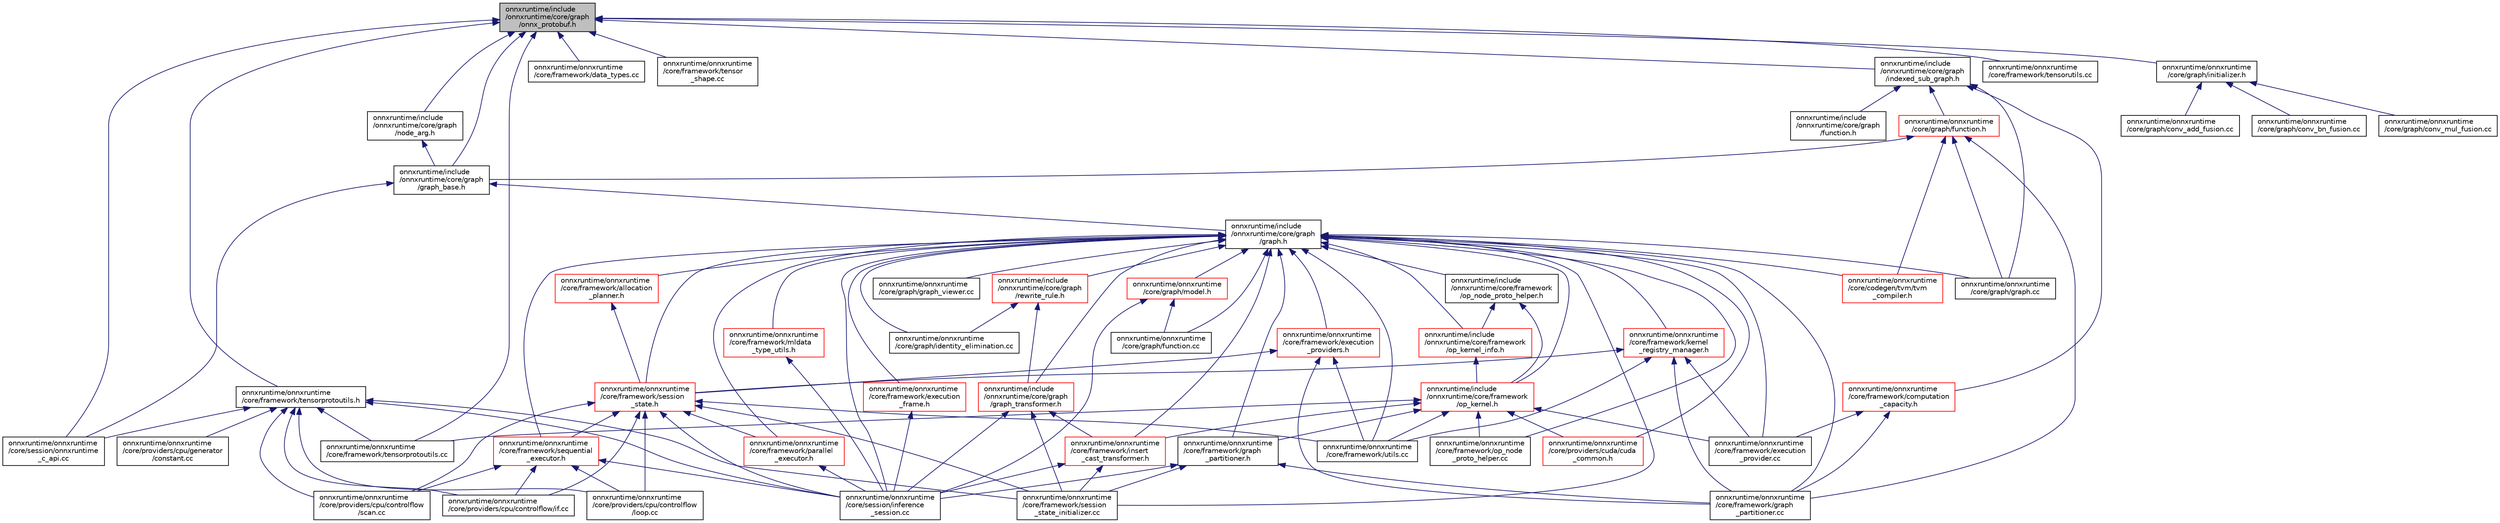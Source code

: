 digraph "onnxruntime/include/onnxruntime/core/graph/onnx_protobuf.h"
{
  edge [fontname="Helvetica",fontsize="10",labelfontname="Helvetica",labelfontsize="10"];
  node [fontname="Helvetica",fontsize="10",shape=record];
  Node3 [label="onnxruntime/include\l/onnxruntime/core/graph\l/onnx_protobuf.h",height=0.2,width=0.4,color="black", fillcolor="grey75", style="filled", fontcolor="black"];
  Node3 -> Node4 [dir="back",color="midnightblue",fontsize="10",style="solid",fontname="Helvetica"];
  Node4 [label="onnxruntime/include\l/onnxruntime/core/graph\l/graph_base.h",height=0.2,width=0.4,color="black", fillcolor="white", style="filled",URL="$graph__base_8h.html"];
  Node4 -> Node5 [dir="back",color="midnightblue",fontsize="10",style="solid",fontname="Helvetica"];
  Node5 [label="onnxruntime/include\l/onnxruntime/core/graph\l/graph.h",height=0.2,width=0.4,color="black", fillcolor="white", style="filled",URL="$graph_8h.html"];
  Node5 -> Node6 [dir="back",color="midnightblue",fontsize="10",style="solid",fontname="Helvetica"];
  Node6 [label="onnxruntime/include\l/onnxruntime/core/framework\l/op_kernel.h",height=0.2,width=0.4,color="red", fillcolor="white", style="filled",URL="$op__kernel_8h.html"];
  Node6 -> Node19 [dir="back",color="midnightblue",fontsize="10",style="solid",fontname="Helvetica"];
  Node19 [label="onnxruntime/onnxruntime\l/core/framework/execution\l_provider.cc",height=0.2,width=0.4,color="black", fillcolor="white", style="filled",URL="$execution__provider_8cc.html"];
  Node6 -> Node35 [dir="back",color="midnightblue",fontsize="10",style="solid",fontname="Helvetica"];
  Node35 [label="onnxruntime/onnxruntime\l/core/framework/graph\l_partitioner.h",height=0.2,width=0.4,color="black", fillcolor="white", style="filled",URL="$graph__partitioner_8h.html"];
  Node35 -> Node20 [dir="back",color="midnightblue",fontsize="10",style="solid",fontname="Helvetica"];
  Node20 [label="onnxruntime/onnxruntime\l/core/framework/graph\l_partitioner.cc",height=0.2,width=0.4,color="black", fillcolor="white", style="filled",URL="$graph__partitioner_8cc.html"];
  Node35 -> Node36 [dir="back",color="midnightblue",fontsize="10",style="solid",fontname="Helvetica"];
  Node36 [label="onnxruntime/onnxruntime\l/core/framework/session\l_state_initializer.cc",height=0.2,width=0.4,color="black", fillcolor="white", style="filled",URL="$session__state__initializer_8cc.html"];
  Node35 -> Node10 [dir="back",color="midnightblue",fontsize="10",style="solid",fontname="Helvetica"];
  Node10 [label="onnxruntime/onnxruntime\l/core/session/inference\l_session.cc",height=0.2,width=0.4,color="black", fillcolor="white", style="filled",URL="$inference__session_8cc.html"];
  Node6 -> Node37 [dir="back",color="midnightblue",fontsize="10",style="solid",fontname="Helvetica"];
  Node37 [label="onnxruntime/onnxruntime\l/core/framework/insert\l_cast_transformer.h",height=0.2,width=0.4,color="red", fillcolor="white", style="filled",URL="$insert__cast__transformer_8h.html"];
  Node37 -> Node36 [dir="back",color="midnightblue",fontsize="10",style="solid",fontname="Helvetica"];
  Node37 -> Node10 [dir="back",color="midnightblue",fontsize="10",style="solid",fontname="Helvetica"];
  Node6 -> Node49 [dir="back",color="midnightblue",fontsize="10",style="solid",fontname="Helvetica"];
  Node49 [label="onnxruntime/onnxruntime\l/core/framework/op_node\l_proto_helper.cc",height=0.2,width=0.4,color="black", fillcolor="white", style="filled",URL="$op__node__proto__helper_8cc.html"];
  Node6 -> Node51 [dir="back",color="midnightblue",fontsize="10",style="solid",fontname="Helvetica"];
  Node51 [label="onnxruntime/onnxruntime\l/core/framework/tensorprotoutils.cc",height=0.2,width=0.4,color="black", fillcolor="white", style="filled",URL="$tensorprotoutils_8cc.html"];
  Node6 -> Node54 [dir="back",color="midnightblue",fontsize="10",style="solid",fontname="Helvetica"];
  Node54 [label="onnxruntime/onnxruntime\l/core/framework/utils.cc",height=0.2,width=0.4,color="black", fillcolor="white", style="filled",URL="$utils_8cc.html"];
  Node6 -> Node221 [dir="back",color="midnightblue",fontsize="10",style="solid",fontname="Helvetica"];
  Node221 [label="onnxruntime/onnxruntime\l/core/providers/cuda/cuda\l_common.h",height=0.2,width=0.4,color="red", fillcolor="white", style="filled",URL="$cuda__common_8h.html"];
  Node5 -> Node270 [dir="back",color="midnightblue",fontsize="10",style="solid",fontname="Helvetica"];
  Node270 [label="onnxruntime/include\l/onnxruntime/core/framework\l/op_kernel_info.h",height=0.2,width=0.4,color="red", fillcolor="white", style="filled",URL="$op__kernel__info_8h.html"];
  Node270 -> Node6 [dir="back",color="midnightblue",fontsize="10",style="solid",fontname="Helvetica"];
  Node5 -> Node271 [dir="back",color="midnightblue",fontsize="10",style="solid",fontname="Helvetica"];
  Node271 [label="onnxruntime/include\l/onnxruntime/core/framework\l/op_node_proto_helper.h",height=0.2,width=0.4,color="black", fillcolor="white", style="filled",URL="$op__node__proto__helper_8h.html"];
  Node271 -> Node6 [dir="back",color="midnightblue",fontsize="10",style="solid",fontname="Helvetica"];
  Node271 -> Node270 [dir="back",color="midnightblue",fontsize="10",style="solid",fontname="Helvetica"];
  Node5 -> Node272 [dir="back",color="midnightblue",fontsize="10",style="solid",fontname="Helvetica"];
  Node272 [label="onnxruntime/include\l/onnxruntime/core/graph\l/graph_transformer.h",height=0.2,width=0.4,color="red", fillcolor="white", style="filled",URL="$graph__transformer_8h.html"];
  Node272 -> Node37 [dir="back",color="midnightblue",fontsize="10",style="solid",fontname="Helvetica"];
  Node272 -> Node36 [dir="back",color="midnightblue",fontsize="10",style="solid",fontname="Helvetica"];
  Node272 -> Node10 [dir="back",color="midnightblue",fontsize="10",style="solid",fontname="Helvetica"];
  Node5 -> Node292 [dir="back",color="midnightblue",fontsize="10",style="solid",fontname="Helvetica"];
  Node292 [label="onnxruntime/include\l/onnxruntime/core/graph\l/rewrite_rule.h",height=0.2,width=0.4,color="red", fillcolor="white", style="filled",URL="$rewrite__rule_8h.html"];
  Node292 -> Node272 [dir="back",color="midnightblue",fontsize="10",style="solid",fontname="Helvetica"];
  Node292 -> Node294 [dir="back",color="midnightblue",fontsize="10",style="solid",fontname="Helvetica"];
  Node294 [label="onnxruntime/onnxruntime\l/core/graph/identity_elimination.cc",height=0.2,width=0.4,color="black", fillcolor="white", style="filled",URL="$identity__elimination_8cc.html"];
  Node5 -> Node296 [dir="back",color="midnightblue",fontsize="10",style="solid",fontname="Helvetica"];
  Node296 [label="onnxruntime/onnxruntime\l/core/codegen/tvm/tvm\l_compiler.h",height=0.2,width=0.4,color="red", fillcolor="white", style="filled",URL="$tvm__compiler_8h.html"];
  Node5 -> Node298 [dir="back",color="midnightblue",fontsize="10",style="solid",fontname="Helvetica"];
  Node298 [label="onnxruntime/onnxruntime\l/core/framework/allocation\l_planner.h",height=0.2,width=0.4,color="red", fillcolor="white", style="filled",URL="$allocation__planner_8h.html"];
  Node298 -> Node303 [dir="back",color="midnightblue",fontsize="10",style="solid",fontname="Helvetica"];
  Node303 [label="onnxruntime/onnxruntime\l/core/framework/session\l_state.h",height=0.2,width=0.4,color="red", fillcolor="white", style="filled",URL="$session__state_8h.html"];
  Node303 -> Node304 [dir="back",color="midnightblue",fontsize="10",style="solid",fontname="Helvetica"];
  Node304 [label="onnxruntime/onnxruntime\l/core/framework/parallel\l_executor.h",height=0.2,width=0.4,color="red", fillcolor="white", style="filled",URL="$parallel__executor_8h.html"];
  Node304 -> Node10 [dir="back",color="midnightblue",fontsize="10",style="solid",fontname="Helvetica"];
  Node303 -> Node305 [dir="back",color="midnightblue",fontsize="10",style="solid",fontname="Helvetica"];
  Node305 [label="onnxruntime/onnxruntime\l/core/framework/sequential\l_executor.h",height=0.2,width=0.4,color="red", fillcolor="white", style="filled",URL="$sequential__executor_8h.html"];
  Node305 -> Node45 [dir="back",color="midnightblue",fontsize="10",style="solid",fontname="Helvetica"];
  Node45 [label="onnxruntime/onnxruntime\l/core/providers/cpu/controlflow/if.cc",height=0.2,width=0.4,color="black", fillcolor="white", style="filled",URL="$if_8cc.html"];
  Node305 -> Node46 [dir="back",color="midnightblue",fontsize="10",style="solid",fontname="Helvetica"];
  Node46 [label="onnxruntime/onnxruntime\l/core/providers/cpu/controlflow\l/loop.cc",height=0.2,width=0.4,color="black", fillcolor="white", style="filled",URL="$loop_8cc.html"];
  Node305 -> Node47 [dir="back",color="midnightblue",fontsize="10",style="solid",fontname="Helvetica"];
  Node47 [label="onnxruntime/onnxruntime\l/core/providers/cpu/controlflow\l/scan.cc",height=0.2,width=0.4,color="black", fillcolor="white", style="filled",URL="$scan_8cc.html"];
  Node305 -> Node10 [dir="back",color="midnightblue",fontsize="10",style="solid",fontname="Helvetica"];
  Node303 -> Node36 [dir="back",color="midnightblue",fontsize="10",style="solid",fontname="Helvetica"];
  Node303 -> Node54 [dir="back",color="midnightblue",fontsize="10",style="solid",fontname="Helvetica"];
  Node303 -> Node45 [dir="back",color="midnightblue",fontsize="10",style="solid",fontname="Helvetica"];
  Node303 -> Node46 [dir="back",color="midnightblue",fontsize="10",style="solid",fontname="Helvetica"];
  Node303 -> Node47 [dir="back",color="midnightblue",fontsize="10",style="solid",fontname="Helvetica"];
  Node303 -> Node10 [dir="back",color="midnightblue",fontsize="10",style="solid",fontname="Helvetica"];
  Node5 -> Node306 [dir="back",color="midnightblue",fontsize="10",style="solid",fontname="Helvetica"];
  Node306 [label="onnxruntime/onnxruntime\l/core/framework/execution\l_frame.h",height=0.2,width=0.4,color="red", fillcolor="white", style="filled",URL="$execution__frame_8h.html"];
  Node306 -> Node10 [dir="back",color="midnightblue",fontsize="10",style="solid",fontname="Helvetica"];
  Node5 -> Node19 [dir="back",color="midnightblue",fontsize="10",style="solid",fontname="Helvetica"];
  Node5 -> Node307 [dir="back",color="midnightblue",fontsize="10",style="solid",fontname="Helvetica"];
  Node307 [label="onnxruntime/onnxruntime\l/core/framework/execution\l_providers.h",height=0.2,width=0.4,color="red", fillcolor="white", style="filled",URL="$execution__providers_8h.html"];
  Node307 -> Node20 [dir="back",color="midnightblue",fontsize="10",style="solid",fontname="Helvetica"];
  Node307 -> Node303 [dir="back",color="midnightblue",fontsize="10",style="solid",fontname="Helvetica"];
  Node307 -> Node54 [dir="back",color="midnightblue",fontsize="10",style="solid",fontname="Helvetica"];
  Node5 -> Node20 [dir="back",color="midnightblue",fontsize="10",style="solid",fontname="Helvetica"];
  Node5 -> Node35 [dir="back",color="midnightblue",fontsize="10",style="solid",fontname="Helvetica"];
  Node5 -> Node37 [dir="back",color="midnightblue",fontsize="10",style="solid",fontname="Helvetica"];
  Node5 -> Node308 [dir="back",color="midnightblue",fontsize="10",style="solid",fontname="Helvetica"];
  Node308 [label="onnxruntime/onnxruntime\l/core/framework/kernel\l_registry_manager.h",height=0.2,width=0.4,color="red", fillcolor="white", style="filled",URL="$kernel__registry__manager_8h.html"];
  Node308 -> Node19 [dir="back",color="midnightblue",fontsize="10",style="solid",fontname="Helvetica"];
  Node308 -> Node20 [dir="back",color="midnightblue",fontsize="10",style="solid",fontname="Helvetica"];
  Node308 -> Node303 [dir="back",color="midnightblue",fontsize="10",style="solid",fontname="Helvetica"];
  Node308 -> Node54 [dir="back",color="midnightblue",fontsize="10",style="solid",fontname="Helvetica"];
  Node5 -> Node309 [dir="back",color="midnightblue",fontsize="10",style="solid",fontname="Helvetica"];
  Node309 [label="onnxruntime/onnxruntime\l/core/framework/mldata\l_type_utils.h",height=0.2,width=0.4,color="red", fillcolor="white", style="filled",URL="$mldata__type__utils_8h.html"];
  Node309 -> Node10 [dir="back",color="midnightblue",fontsize="10",style="solid",fontname="Helvetica"];
  Node5 -> Node49 [dir="back",color="midnightblue",fontsize="10",style="solid",fontname="Helvetica"];
  Node5 -> Node304 [dir="back",color="midnightblue",fontsize="10",style="solid",fontname="Helvetica"];
  Node5 -> Node305 [dir="back",color="midnightblue",fontsize="10",style="solid",fontname="Helvetica"];
  Node5 -> Node303 [dir="back",color="midnightblue",fontsize="10",style="solid",fontname="Helvetica"];
  Node5 -> Node36 [dir="back",color="midnightblue",fontsize="10",style="solid",fontname="Helvetica"];
  Node5 -> Node54 [dir="back",color="midnightblue",fontsize="10",style="solid",fontname="Helvetica"];
  Node5 -> Node311 [dir="back",color="midnightblue",fontsize="10",style="solid",fontname="Helvetica"];
  Node311 [label="onnxruntime/onnxruntime\l/core/graph/function.cc",height=0.2,width=0.4,color="black", fillcolor="white", style="filled",URL="$function_8cc.html"];
  Node5 -> Node312 [dir="back",color="midnightblue",fontsize="10",style="solid",fontname="Helvetica"];
  Node312 [label="onnxruntime/onnxruntime\l/core/graph/graph.cc",height=0.2,width=0.4,color="black", fillcolor="white", style="filled",URL="$graph_8cc.html"];
  Node5 -> Node313 [dir="back",color="midnightblue",fontsize="10",style="solid",fontname="Helvetica"];
  Node313 [label="onnxruntime/onnxruntime\l/core/graph/graph_viewer.cc",height=0.2,width=0.4,color="black", fillcolor="white", style="filled",URL="$graph__viewer_8cc.html"];
  Node5 -> Node294 [dir="back",color="midnightblue",fontsize="10",style="solid",fontname="Helvetica"];
  Node5 -> Node314 [dir="back",color="midnightblue",fontsize="10",style="solid",fontname="Helvetica"];
  Node314 [label="onnxruntime/onnxruntime\l/core/graph/model.h",height=0.2,width=0.4,color="red", fillcolor="white", style="filled",URL="$model_8h.html"];
  Node314 -> Node311 [dir="back",color="midnightblue",fontsize="10",style="solid",fontname="Helvetica"];
  Node314 -> Node10 [dir="back",color="midnightblue",fontsize="10",style="solid",fontname="Helvetica"];
  Node5 -> Node221 [dir="back",color="midnightblue",fontsize="10",style="solid",fontname="Helvetica"];
  Node5 -> Node10 [dir="back",color="midnightblue",fontsize="10",style="solid",fontname="Helvetica"];
  Node4 -> Node316 [dir="back",color="midnightblue",fontsize="10",style="solid",fontname="Helvetica"];
  Node316 [label="onnxruntime/onnxruntime\l/core/session/onnxruntime\l_c_api.cc",height=0.2,width=0.4,color="black", fillcolor="white", style="filled",URL="$onnxruntime__c__api_8cc.html"];
  Node3 -> Node317 [dir="back",color="midnightblue",fontsize="10",style="solid",fontname="Helvetica"];
  Node317 [label="onnxruntime/include\l/onnxruntime/core/graph\l/indexed_sub_graph.h",height=0.2,width=0.4,color="black", fillcolor="white", style="filled",URL="$indexed__sub__graph_8h.html"];
  Node317 -> Node318 [dir="back",color="midnightblue",fontsize="10",style="solid",fontname="Helvetica"];
  Node318 [label="onnxruntime/include\l/onnxruntime/core/graph\l/function.h",height=0.2,width=0.4,color="black", fillcolor="white", style="filled",URL="$include_2onnxruntime_2core_2graph_2function_8h.html"];
  Node317 -> Node319 [dir="back",color="midnightblue",fontsize="10",style="solid",fontname="Helvetica"];
  Node319 [label="onnxruntime/onnxruntime\l/core/framework/computation\l_capacity.h",height=0.2,width=0.4,color="red", fillcolor="white", style="filled",URL="$computation__capacity_8h.html"];
  Node319 -> Node19 [dir="back",color="midnightblue",fontsize="10",style="solid",fontname="Helvetica"];
  Node319 -> Node20 [dir="back",color="midnightblue",fontsize="10",style="solid",fontname="Helvetica"];
  Node317 -> Node320 [dir="back",color="midnightblue",fontsize="10",style="solid",fontname="Helvetica"];
  Node320 [label="onnxruntime/onnxruntime\l/core/graph/function.h",height=0.2,width=0.4,color="red", fillcolor="white", style="filled",URL="$onnxruntime_2core_2graph_2function_8h.html"];
  Node320 -> Node4 [dir="back",color="midnightblue",fontsize="10",style="solid",fontname="Helvetica"];
  Node320 -> Node296 [dir="back",color="midnightblue",fontsize="10",style="solid",fontname="Helvetica"];
  Node320 -> Node20 [dir="back",color="midnightblue",fontsize="10",style="solid",fontname="Helvetica"];
  Node320 -> Node312 [dir="back",color="midnightblue",fontsize="10",style="solid",fontname="Helvetica"];
  Node317 -> Node312 [dir="back",color="midnightblue",fontsize="10",style="solid",fontname="Helvetica"];
  Node3 -> Node323 [dir="back",color="midnightblue",fontsize="10",style="solid",fontname="Helvetica"];
  Node323 [label="onnxruntime/include\l/onnxruntime/core/graph\l/node_arg.h",height=0.2,width=0.4,color="black", fillcolor="white", style="filled",URL="$node__arg_8h.html"];
  Node323 -> Node4 [dir="back",color="midnightblue",fontsize="10",style="solid",fontname="Helvetica"];
  Node3 -> Node324 [dir="back",color="midnightblue",fontsize="10",style="solid",fontname="Helvetica"];
  Node324 [label="onnxruntime/onnxruntime\l/core/framework/data_types.cc",height=0.2,width=0.4,color="black", fillcolor="white", style="filled",URL="$data__types_8cc.html"];
  Node3 -> Node325 [dir="back",color="midnightblue",fontsize="10",style="solid",fontname="Helvetica"];
  Node325 [label="onnxruntime/onnxruntime\l/core/framework/tensor\l_shape.cc",height=0.2,width=0.4,color="black", fillcolor="white", style="filled",URL="$tensor__shape_8cc.html"];
  Node3 -> Node51 [dir="back",color="midnightblue",fontsize="10",style="solid",fontname="Helvetica"];
  Node3 -> Node326 [dir="back",color="midnightblue",fontsize="10",style="solid",fontname="Helvetica"];
  Node326 [label="onnxruntime/onnxruntime\l/core/framework/tensorprotoutils.h",height=0.2,width=0.4,color="black", fillcolor="white", style="filled",URL="$tensorprotoutils_8h.html"];
  Node326 -> Node36 [dir="back",color="midnightblue",fontsize="10",style="solid",fontname="Helvetica"];
  Node326 -> Node51 [dir="back",color="midnightblue",fontsize="10",style="solid",fontname="Helvetica"];
  Node326 -> Node45 [dir="back",color="midnightblue",fontsize="10",style="solid",fontname="Helvetica"];
  Node326 -> Node46 [dir="back",color="midnightblue",fontsize="10",style="solid",fontname="Helvetica"];
  Node326 -> Node47 [dir="back",color="midnightblue",fontsize="10",style="solid",fontname="Helvetica"];
  Node326 -> Node61 [dir="back",color="midnightblue",fontsize="10",style="solid",fontname="Helvetica"];
  Node61 [label="onnxruntime/onnxruntime\l/core/providers/cpu/generator\l/constant.cc",height=0.2,width=0.4,color="black", fillcolor="white", style="filled",URL="$constant_8cc.html"];
  Node326 -> Node10 [dir="back",color="midnightblue",fontsize="10",style="solid",fontname="Helvetica"];
  Node326 -> Node316 [dir="back",color="midnightblue",fontsize="10",style="solid",fontname="Helvetica"];
  Node3 -> Node327 [dir="back",color="midnightblue",fontsize="10",style="solid",fontname="Helvetica"];
  Node327 [label="onnxruntime/onnxruntime\l/core/framework/tensorutils.cc",height=0.2,width=0.4,color="black", fillcolor="white", style="filled",URL="$tensorutils_8cc.html"];
  Node3 -> Node328 [dir="back",color="midnightblue",fontsize="10",style="solid",fontname="Helvetica"];
  Node328 [label="onnxruntime/onnxruntime\l/core/graph/initializer.h",height=0.2,width=0.4,color="black", fillcolor="white", style="filled",URL="$initializer_8h.html"];
  Node328 -> Node274 [dir="back",color="midnightblue",fontsize="10",style="solid",fontname="Helvetica"];
  Node274 [label="onnxruntime/onnxruntime\l/core/graph/conv_add_fusion.cc",height=0.2,width=0.4,color="black", fillcolor="white", style="filled",URL="$conv__add__fusion_8cc.html"];
  Node328 -> Node276 [dir="back",color="midnightblue",fontsize="10",style="solid",fontname="Helvetica"];
  Node276 [label="onnxruntime/onnxruntime\l/core/graph/conv_bn_fusion.cc",height=0.2,width=0.4,color="black", fillcolor="white", style="filled",URL="$conv__bn__fusion_8cc.html"];
  Node328 -> Node278 [dir="back",color="midnightblue",fontsize="10",style="solid",fontname="Helvetica"];
  Node278 [label="onnxruntime/onnxruntime\l/core/graph/conv_mul_fusion.cc",height=0.2,width=0.4,color="black", fillcolor="white", style="filled",URL="$conv__mul__fusion_8cc.html"];
  Node3 -> Node316 [dir="back",color="midnightblue",fontsize="10",style="solid",fontname="Helvetica"];
}
